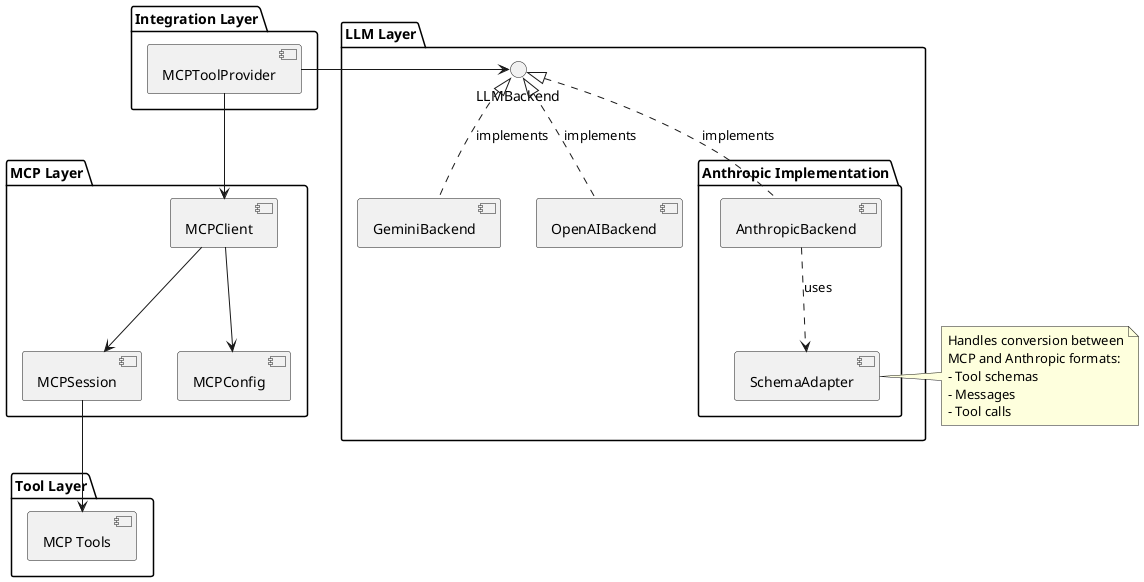 @startuml
package "MCP Layer" {
    [MCPClient] as MCP
    [MCPSession] as Session
    [MCPConfig] as Config
    MCP --> Session
    MCP --> Config
}

package "LLM Layer" {
    interface "LLMBackend" as LLMBackend
    [GeminiBackend] as Gemini
    [OpenAIBackend] as OpenAI
    
    package "Anthropic Implementation" {
        [AnthropicBackend] as Anthropic
        [SchemaAdapter] as Adapter
        Anthropic ..> Adapter : uses
    }
    
    Gemini .up.|> LLMBackend : implements
    OpenAI .up.|> LLMBackend : implements
    Anthropic .up.|> LLMBackend : implements
}

package "Integration Layer" {
    [MCPToolProvider] as Provider
    Provider --> MCP
    Provider -right-> LLMBackend
}

package "Tool Layer" {
    [MCP Tools] as Tools
    Session --> Tools
}

note right of Adapter
  Handles conversion between
  MCP and Anthropic formats:
  - Tool schemas
  - Messages
  - Tool calls
end note
@enduml 